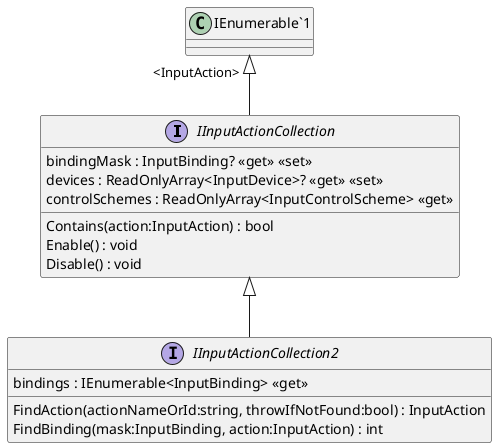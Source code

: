 @startuml
interface IInputActionCollection {
    bindingMask : InputBinding? <<get>> <<set>>
    devices : ReadOnlyArray<InputDevice>? <<get>> <<set>>
    controlSchemes : ReadOnlyArray<InputControlScheme> <<get>>
    Contains(action:InputAction) : bool
    Enable() : void
    Disable() : void
}
interface IInputActionCollection2 {
    bindings : IEnumerable<InputBinding> <<get>>
    FindAction(actionNameOrId:string, throwIfNotFound:bool) : InputAction
    FindBinding(mask:InputBinding, action:InputAction) : int
}
"IEnumerable`1" "<InputAction>" <|-- IInputActionCollection
IInputActionCollection <|-- IInputActionCollection2
@enduml
